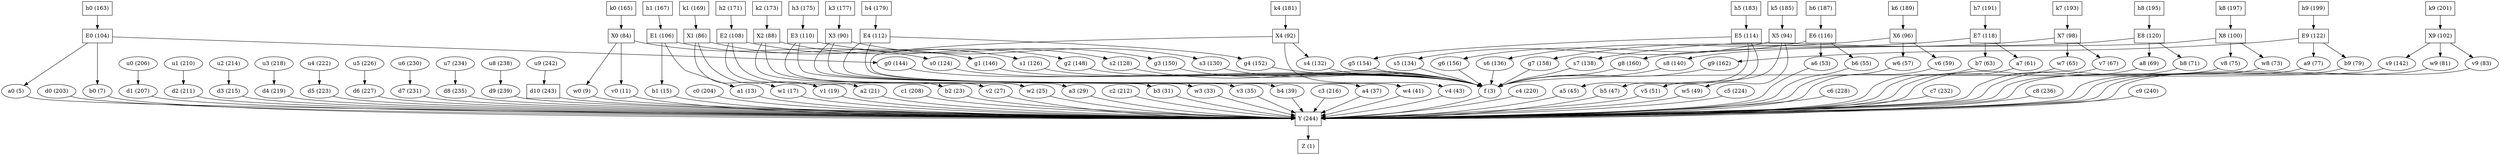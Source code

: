 digraph G { 
"Z"[label="\N (1)", color=black, shape=polygon ]
"Y"[label="\N (244)", color=black, shape=polygon ]
"Y"->"Z"
"f"[label="\N (3)" , color=black ]
"f"->"Y"
"d0"[label="\N (203)" , color=black ]
"d0"->"Y"
"d1"[label="\N (207)" , color=black ]
"d1"->"Y"
"d2"[label="\N (211)" , color=black ]
"d2"->"Y"
"d3"[label="\N (215)" , color=black ]
"d3"->"Y"
"d4"[label="\N (219)" , color=black ]
"d4"->"Y"
"d5"[label="\N (223)" , color=black ]
"d5"->"Y"
"d6"[label="\N (227)" , color=black ]
"d6"->"Y"
"d7"[label="\N (231)" , color=black ]
"d7"->"Y"
"d8"[label="\N (235)" , color=black ]
"d8"->"Y"
"d9"[label="\N (239)" , color=black ]
"d9"->"Y"
"d10"[label="\N (243)", color=black, shape=polygon ]
"d10"->"Y"
"E0"[label="\N (104)", color=black, shape=polygon ]
"E0"->"a0"
"E0"->"b0"
"E0"->"g0"
"X0"[label="\N (84)", color=black, shape=polygon ]
"X0"->"w0"
"X0"->"v0"
"X0"->"s0"
"h0"[label="\N (163)", color=black, shape=polygon ]
"h0"->"E0"
"k0"[label="\N (165)", color=black, shape=polygon ]
"k0"->"X0"
"a0"[label="\N (5)" , color=black ]
"a0"->"Y"
"b0"[label="\N (7)" , color=black ]
"b0"->"Y"
"g0"[label="\N (144)" , color=black ]
"g0"->"f"
"w0"[label="\N (9)" , color=black ]
"w0"->"Y"
"v0"[label="\N (11)" , color=black ]
"v0"->"Y"
"s0"[label="\N (124)" , color=black ]
"s0"->"f"
"c0"[label="\N (204)" , color=black ]
"c0"->"Y"
"u0"[label="\N (206)" , color=black ]
"u0"->"d1"
"E1"[label="\N (106)", color=black, shape=polygon ]
"E1"->"a1"
"E1"->"b1"
"E1"->"g1"
"X1"[label="\N (86)", color=black, shape=polygon ]
"X1"->"w1"
"X1"->"v1"
"X1"->"s1"
"h1"[label="\N (167)", color=black, shape=polygon ]
"h1"->"E1"
"k1"[label="\N (169)", color=black, shape=polygon ]
"k1"->"X1"
"a1"[label="\N (13)" , color=black ]
"a1"->"Y"
"b1"[label="\N (15)" , color=black ]
"b1"->"Y"
"g1"[label="\N (146)" , color=black ]
"g1"->"f"
"w1"[label="\N (17)" , color=black ]
"w1"->"Y"
"v1"[label="\N (19)" , color=black ]
"v1"->"Y"
"s1"[label="\N (126)" , color=black ]
"s1"->"f"
"c1"[label="\N (208)" , color=black ]
"c1"->"Y"
"u1"[label="\N (210)" , color=black ]
"u1"->"d2"
"E2"[label="\N (108)", color=black, shape=polygon ]
"E2"->"a2"
"E2"->"b2"
"E2"->"g2"
"X2"[label="\N (88)", color=black, shape=polygon ]
"X2"->"w2"
"X2"->"v2"
"X2"->"s2"
"h2"[label="\N (171)", color=black, shape=polygon ]
"h2"->"E2"
"k2"[label="\N (173)", color=black, shape=polygon ]
"k2"->"X2"
"a2"[label="\N (21)" , color=black ]
"a2"->"Y"
"b2"[label="\N (23)" , color=black ]
"b2"->"Y"
"g2"[label="\N (148)" , color=black ]
"g2"->"f"
"w2"[label="\N (25)" , color=black ]
"w2"->"Y"
"v2"[label="\N (27)" , color=black ]
"v2"->"Y"
"s2"[label="\N (128)" , color=black ]
"s2"->"f"
"c2"[label="\N (212)" , color=black ]
"c2"->"Y"
"u2"[label="\N (214)" , color=black ]
"u2"->"d3"
"E3"[label="\N (110)", color=black, shape=polygon ]
"E3"->"a3"
"E3"->"b3"
"E3"->"g3"
"X3"[label="\N (90)", color=black, shape=polygon ]
"X3"->"w3"
"X3"->"v3"
"X3"->"s3"
"h3"[label="\N (175)", color=black, shape=polygon ]
"h3"->"E3"
"k3"[label="\N (177)", color=black, shape=polygon ]
"k3"->"X3"
"a3"[label="\N (29)" , color=black ]
"a3"->"Y"
"b3"[label="\N (31)" , color=black ]
"b3"->"Y"
"g3"[label="\N (150)" , color=black ]
"g3"->"f"
"w3"[label="\N (33)" , color=black ]
"w3"->"Y"
"v3"[label="\N (35)" , color=black ]
"v3"->"Y"
"s3"[label="\N (130)" , color=black ]
"s3"->"f"
"c3"[label="\N (216)" , color=black ]
"c3"->"Y"
"u3"[label="\N (218)" , color=black ]
"u3"->"d4"
"E4"[label="\N (112)", color=black, shape=polygon ]
"E4"->"a4"
"E4"->"b4"
"E4"->"g4"
"X4"[label="\N (92)", color=black, shape=polygon ]
"X4"->"w4"
"X4"->"v4"
"X4"->"s4"
"h4"[label="\N (179)", color=black, shape=polygon ]
"h4"->"E4"
"k4"[label="\N (181)", color=black, shape=polygon ]
"k4"->"X4"
"a4"[label="\N (37)" , color=black ]
"a4"->"Y"
"b4"[label="\N (39)" , color=black ]
"b4"->"Y"
"g4"[label="\N (152)" , color=black ]
"g4"->"f"
"w4"[label="\N (41)" , color=black ]
"w4"->"Y"
"v4"[label="\N (43)" , color=black ]
"v4"->"Y"
"s4"[label="\N (132)" , color=black ]
"s4"->"f"
"c4"[label="\N (220)" , color=black ]
"c4"->"Y"
"u4"[label="\N (222)" , color=black ]
"u4"->"d5"
"E5"[label="\N (114)", color=black, shape=polygon ]
"E5"->"a5"
"E5"->"b5"
"E5"->"g5"
"X5"[label="\N (94)", color=black, shape=polygon ]
"X5"->"w5"
"X5"->"v5"
"X5"->"s5"
"h5"[label="\N (183)", color=black, shape=polygon ]
"h5"->"E5"
"k5"[label="\N (185)", color=black, shape=polygon ]
"k5"->"X5"
"a5"[label="\N (45)" , color=black ]
"a5"->"Y"
"b5"[label="\N (47)" , color=black ]
"b5"->"Y"
"g5"[label="\N (154)" , color=black ]
"g5"->"f"
"w5"[label="\N (49)" , color=black ]
"w5"->"Y"
"v5"[label="\N (51)" , color=black ]
"v5"->"Y"
"s5"[label="\N (134)" , color=black ]
"s5"->"f"
"c5"[label="\N (224)" , color=black ]
"c5"->"Y"
"u5"[label="\N (226)" , color=black ]
"u5"->"d6"
"E6"[label="\N (116)", color=black, shape=polygon ]
"E6"->"a6"
"E6"->"b6"
"E6"->"g6"
"X6"[label="\N (96)", color=black, shape=polygon ]
"X6"->"w6"
"X6"->"v6"
"X6"->"s6"
"h6"[label="\N (187)", color=black, shape=polygon ]
"h6"->"E6"
"k6"[label="\N (189)", color=black, shape=polygon ]
"k6"->"X6"
"a6"[label="\N (53)" , color=black ]
"a6"->"Y"
"b6"[label="\N (55)" , color=black ]
"b6"->"Y"
"g6"[label="\N (156)" , color=black ]
"g6"->"f"
"w6"[label="\N (57)" , color=black ]
"w6"->"Y"
"v6"[label="\N (59)" , color=black ]
"v6"->"Y"
"s6"[label="\N (136)" , color=black ]
"s6"->"f"
"c6"[label="\N (228)" , color=black ]
"c6"->"Y"
"u6"[label="\N (230)" , color=black ]
"u6"->"d7"
"E7"[label="\N (118)", color=black, shape=polygon ]
"E7"->"a7"
"E7"->"b7"
"E7"->"g7"
"X7"[label="\N (98)", color=black, shape=polygon ]
"X7"->"w7"
"X7"->"v7"
"X7"->"s7"
"h7"[label="\N (191)", color=black, shape=polygon ]
"h7"->"E7"
"k7"[label="\N (193)", color=black, shape=polygon ]
"k7"->"X7"
"a7"[label="\N (61)" , color=black ]
"a7"->"Y"
"b7"[label="\N (63)" , color=black ]
"b7"->"Y"
"g7"[label="\N (158)" , color=black ]
"g7"->"f"
"w7"[label="\N (65)" , color=black ]
"w7"->"Y"
"v7"[label="\N (67)" , color=black ]
"v7"->"Y"
"s7"[label="\N (138)" , color=black ]
"s7"->"f"
"c7"[label="\N (232)" , color=black ]
"c7"->"Y"
"u7"[label="\N (234)" , color=black ]
"u7"->"d8"
"E8"[label="\N (120)", color=black, shape=polygon ]
"E8"->"a8"
"E8"->"b8"
"E8"->"g8"
"X8"[label="\N (100)", color=black, shape=polygon ]
"X8"->"w8"
"X8"->"v8"
"X8"->"s8"
"h8"[label="\N (195)", color=black, shape=polygon ]
"h8"->"E8"
"k8"[label="\N (197)", color=black, shape=polygon ]
"k8"->"X8"
"a8"[label="\N (69)" , color=black ]
"a8"->"Y"
"b8"[label="\N (71)" , color=black ]
"b8"->"Y"
"g8"[label="\N (160)" , color=black ]
"g8"->"f"
"w8"[label="\N (73)" , color=black ]
"w8"->"Y"
"v8"[label="\N (75)" , color=black ]
"v8"->"Y"
"s8"[label="\N (140)" , color=black ]
"s8"->"f"
"c8"[label="\N (236)" , color=black ]
"c8"->"Y"
"u8"[label="\N (238)" , color=black ]
"u8"->"d9"
"E9"[label="\N (122)", color=black, shape=polygon ]
"E9"->"a9"
"E9"->"b9"
"E9"->"g9"
"X9"[label="\N (102)", color=black, shape=polygon ]
"X9"->"w9"
"X9"->"v9"
"X9"->"s9"
"h9"[label="\N (199)", color=black, shape=polygon ]
"h9"->"E9"
"k9"[label="\N (201)", color=black, shape=polygon ]
"k9"->"X9"
"a9"[label="\N (77)" , color=black ]
"a9"->"Y"
"b9"[label="\N (79)" , color=black ]
"b9"->"Y"
"g9"[label="\N (162)" , color=black ]
"g9"->"f"
"w9"[label="\N (81)" , color=black ]
"w9"->"Y"
"v9"[label="\N (83)" , color=black ]
"v9"->"Y"
"s9"[label="\N (142)" , color=black ]
"s9"->"f"
"c9"[label="\N (240)" , color=black ]
"c9"->"Y"
"u9"[label="\N (242)" , color=black ]
"u9"->"d10"
}
